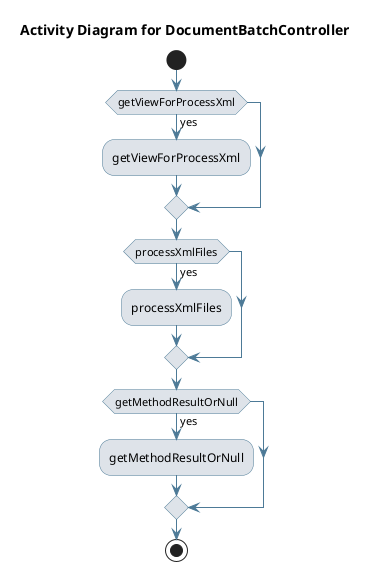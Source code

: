 @startuml
skinparam activity {
 BackgroundColor #DEE3E9 
 BorderColor #4D7A97 
 ArrowColor #4D7A97 
}
!pragma useVerticalIf on
start
title Activity Diagram for DocumentBatchController

if (getViewForProcessXml) then (yes)
:getViewForProcessXml;
endif
if (processXmlFiles) then (yes)
:processXmlFiles;
endif
if (getMethodResultOrNull) then (yes)
:getMethodResultOrNull;
endif
stop
@enduml
